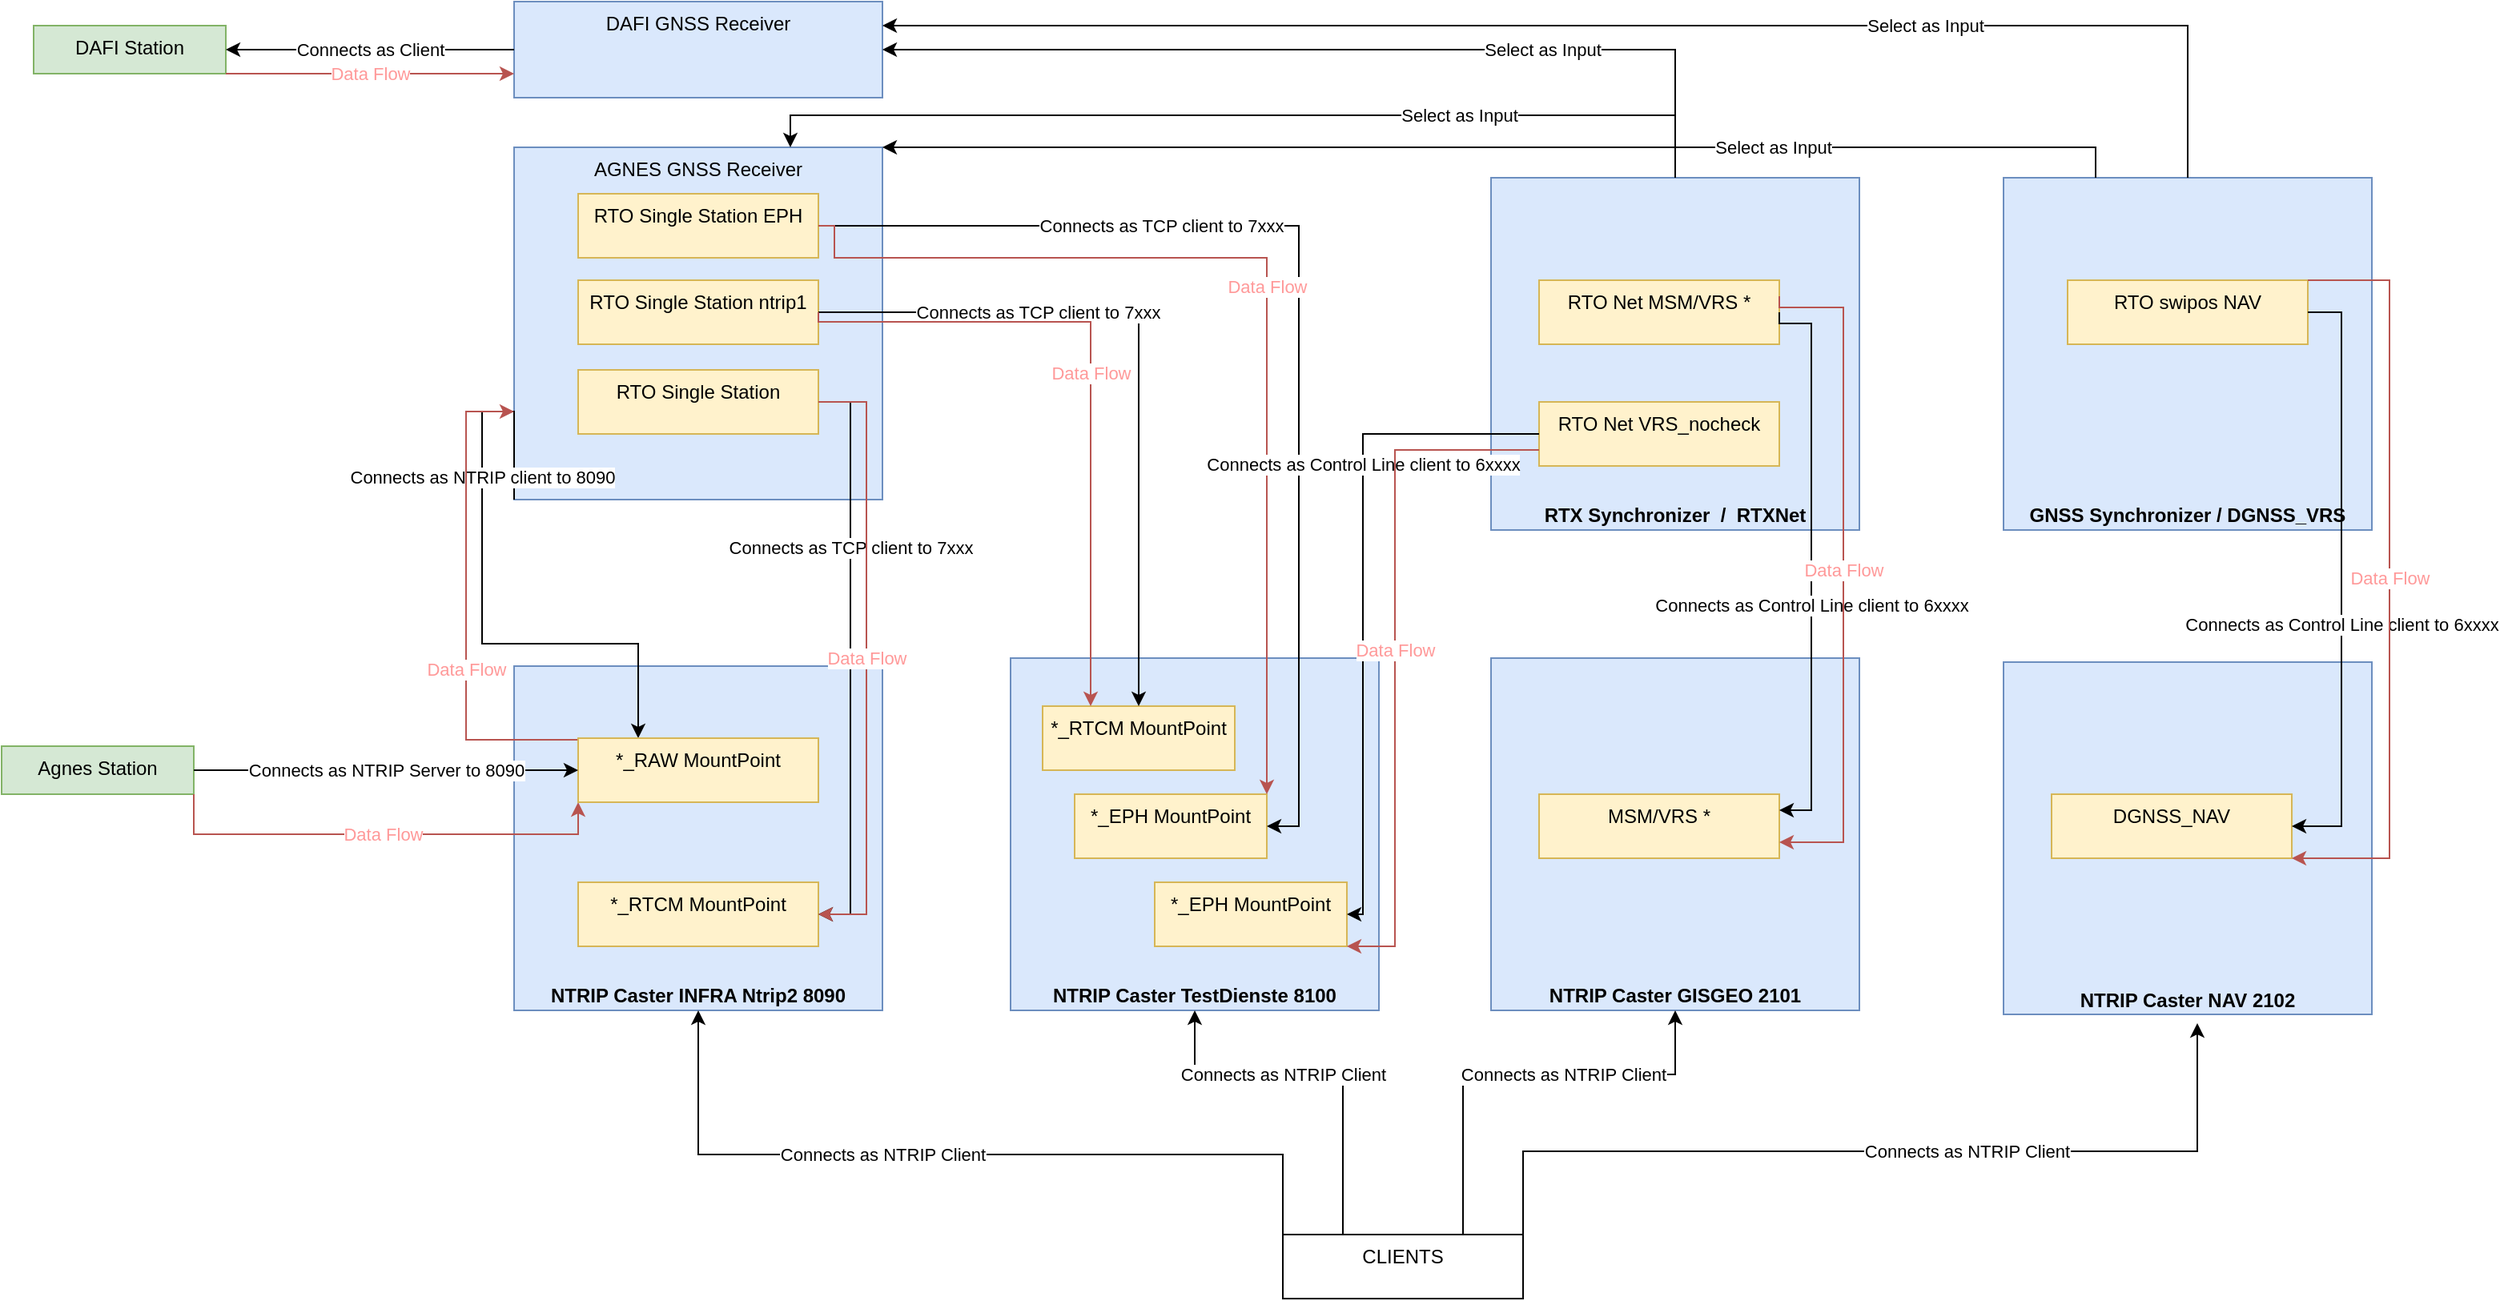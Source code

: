 <mxfile version="20.8.0" type="github">
  <diagram id="PPTDlAW3ANbvYLia21w0" name="TPP Modules">
    <mxGraphModel dx="1632" dy="1078" grid="1" gridSize="10" guides="1" tooltips="1" connect="1" arrows="1" fold="1" page="1" pageScale="1" pageWidth="1654" pageHeight="1169" math="0" shadow="0">
      <root>
        <mxCell id="0" />
        <mxCell id="1" parent="0" />
        <mxCell id="zW8D1u1k7IhEF28J8icT-6" value="Agnes Station" style="whiteSpace=wrap;html=1;verticalAlign=top;fillColor=#d5e8d4;strokeColor=#82b366;strokeWidth=1;" parent="1" vertex="1">
          <mxGeometry x="69" y="607" width="120" height="30" as="geometry" />
        </mxCell>
        <mxCell id="zW8D1u1k7IhEF28J8icT-10" value="&lt;b&gt;NTRIP Caster INFRA Ntrip2 8090&lt;/b&gt;" style="whiteSpace=wrap;html=1;verticalAlign=bottom;fillColor=#dae8fc;strokeColor=#6c8ebf;strokeWidth=1;" parent="1" vertex="1">
          <mxGeometry x="389" y="557" width="230" height="215" as="geometry" />
        </mxCell>
        <mxCell id="zW8D1u1k7IhEF28J8icT-12" value="AGNES GNSS Receiver" style="whiteSpace=wrap;html=1;verticalAlign=top;fillColor=#dae8fc;strokeColor=#6c8ebf;strokeWidth=1;" parent="1" vertex="1">
          <mxGeometry x="389" y="233" width="230" height="220" as="geometry" />
        </mxCell>
        <mxCell id="zW8D1u1k7IhEF28J8icT-13" value="Connects as NTRIP client to 8090" style="edgeStyle=orthogonalEdgeStyle;rounded=0;orthogonalLoop=1;jettySize=auto;html=1;exitX=0;exitY=1;exitDx=0;exitDy=0;entryX=0.25;entryY=0;entryDx=0;entryDy=0;" parent="1" source="zW8D1u1k7IhEF28J8icT-12" target="jUfPjewfCuVN3TtyDh5V-1" edge="1">
          <mxGeometry x="-0.385" relative="1" as="geometry">
            <mxPoint x="229" y="513" as="sourcePoint" />
            <mxPoint x="499" y="593" as="targetPoint" />
            <Array as="points">
              <mxPoint x="389" y="398" />
              <mxPoint x="369" y="398" />
              <mxPoint x="369" y="543" />
              <mxPoint x="467" y="543" />
            </Array>
            <mxPoint as="offset" />
          </mxGeometry>
        </mxCell>
        <mxCell id="zW8D1u1k7IhEF28J8icT-14" value="DAFI GNSS Receiver" style="whiteSpace=wrap;html=1;verticalAlign=top;fillColor=#dae8fc;strokeColor=#6c8ebf;strokeWidth=1;" parent="1" vertex="1">
          <mxGeometry x="389" y="142" width="230" height="60" as="geometry" />
        </mxCell>
        <mxCell id="zW8D1u1k7IhEF28J8icT-15" value="DAFI Station" style="whiteSpace=wrap;html=1;verticalAlign=top;fillColor=#d5e8d4;strokeColor=#82b366;strokeWidth=1;" parent="1" vertex="1">
          <mxGeometry x="89" y="157" width="120" height="30" as="geometry" />
        </mxCell>
        <mxCell id="zW8D1u1k7IhEF28J8icT-16" value="Connects as Client" style="edgeStyle=orthogonalEdgeStyle;rounded=0;orthogonalLoop=1;jettySize=auto;html=1;exitX=0;exitY=0.5;exitDx=0;exitDy=0;entryX=1;entryY=0.5;entryDx=0;entryDy=0;" parent="1" source="zW8D1u1k7IhEF28J8icT-14" target="zW8D1u1k7IhEF28J8icT-15" edge="1">
          <mxGeometry relative="1" as="geometry">
            <mxPoint x="229" y="402" as="sourcePoint" />
            <mxPoint x="399" y="402" as="targetPoint" />
            <mxPoint as="offset" />
          </mxGeometry>
        </mxCell>
        <mxCell id="zW8D1u1k7IhEF28J8icT-18" value="Data Flow" style="edgeStyle=orthogonalEdgeStyle;rounded=0;orthogonalLoop=1;jettySize=auto;html=1;exitX=1;exitY=1;exitDx=0;exitDy=0;fillColor=#f8cecc;strokeColor=#b85450;fontColor=#FF9999;entryX=0;entryY=1;entryDx=0;entryDy=0;" parent="1" source="zW8D1u1k7IhEF28J8icT-6" target="jUfPjewfCuVN3TtyDh5V-1" edge="1">
          <mxGeometry relative="1" as="geometry">
            <mxPoint x="219" y="597" as="sourcePoint" />
            <mxPoint x="369" y="642" as="targetPoint" />
            <Array as="points">
              <mxPoint x="189" y="662" />
              <mxPoint x="429" y="662" />
            </Array>
          </mxGeometry>
        </mxCell>
        <mxCell id="zW8D1u1k7IhEF28J8icT-19" value="Data Flow" style="edgeStyle=orthogonalEdgeStyle;rounded=0;orthogonalLoop=1;jettySize=auto;html=1;exitX=0.5;exitY=0;exitDx=0;exitDy=0;fillColor=#f8cecc;strokeColor=#b85450;fontColor=#FF9999;entryX=0;entryY=0.75;entryDx=0;entryDy=0;" parent="1" source="jUfPjewfCuVN3TtyDh5V-1" target="zW8D1u1k7IhEF28J8icT-12" edge="1">
          <mxGeometry relative="1" as="geometry">
            <mxPoint x="219" y="533" as="sourcePoint" />
            <mxPoint x="439" y="483" as="targetPoint" />
            <Array as="points">
              <mxPoint x="504" y="603" />
              <mxPoint x="359" y="603" />
              <mxPoint x="359" y="398" />
            </Array>
          </mxGeometry>
        </mxCell>
        <mxCell id="zW8D1u1k7IhEF28J8icT-20" value="Data Flow" style="edgeStyle=orthogonalEdgeStyle;rounded=0;orthogonalLoop=1;jettySize=auto;html=1;exitX=1;exitY=1;exitDx=0;exitDy=0;fillColor=#f8cecc;strokeColor=#b85450;entryX=0;entryY=0.75;entryDx=0;entryDy=0;fontColor=#FF9999;" parent="1" source="zW8D1u1k7IhEF28J8icT-15" target="zW8D1u1k7IhEF28J8icT-14" edge="1">
          <mxGeometry relative="1" as="geometry">
            <mxPoint x="259" y="232" as="sourcePoint" />
            <mxPoint x="439" y="232" as="targetPoint" />
            <Array as="points">
              <mxPoint x="319" y="187" />
              <mxPoint x="319" y="187" />
            </Array>
          </mxGeometry>
        </mxCell>
        <mxCell id="jUfPjewfCuVN3TtyDh5V-1" value="*_RAW MountPoint" style="whiteSpace=wrap;html=1;verticalAlign=top;fillColor=#fff2cc;strokeColor=#d6b656;strokeWidth=1;" vertex="1" parent="1">
          <mxGeometry x="429" y="602" width="150" height="40" as="geometry" />
        </mxCell>
        <mxCell id="zW8D1u1k7IhEF28J8icT-11" value="Connects as NTRIP Server to 8090" style="edgeStyle=orthogonalEdgeStyle;rounded=0;orthogonalLoop=1;jettySize=auto;html=1;entryX=0;entryY=0.5;entryDx=0;entryDy=0;" parent="1" source="zW8D1u1k7IhEF28J8icT-6" target="jUfPjewfCuVN3TtyDh5V-1" edge="1">
          <mxGeometry relative="1" as="geometry" />
        </mxCell>
        <mxCell id="jUfPjewfCuVN3TtyDh5V-4" value="*_RTCM MountPoint" style="whiteSpace=wrap;html=1;verticalAlign=top;fillColor=#fff2cc;strokeColor=#d6b656;strokeWidth=1;" vertex="1" parent="1">
          <mxGeometry x="429" y="692" width="150" height="40" as="geometry" />
        </mxCell>
        <mxCell id="jUfPjewfCuVN3TtyDh5V-5" value="RTO Single Station" style="whiteSpace=wrap;html=1;verticalAlign=top;fillColor=#fff2cc;strokeColor=#d6b656;strokeWidth=1;" vertex="1" parent="1">
          <mxGeometry x="429" y="372" width="150" height="40" as="geometry" />
        </mxCell>
        <mxCell id="jUfPjewfCuVN3TtyDh5V-6" value="Connects as TCP client to 7xxx" style="edgeStyle=orthogonalEdgeStyle;rounded=0;orthogonalLoop=1;jettySize=auto;html=1;exitX=1;exitY=0.5;exitDx=0;exitDy=0;entryX=1;entryY=0.5;entryDx=0;entryDy=0;" edge="1" parent="1" source="jUfPjewfCuVN3TtyDh5V-5" target="jUfPjewfCuVN3TtyDh5V-4">
          <mxGeometry x="-0.385" relative="1" as="geometry">
            <mxPoint x="514" y="463" as="sourcePoint" />
            <mxPoint x="514" y="612" as="targetPoint" />
            <mxPoint as="offset" />
          </mxGeometry>
        </mxCell>
        <mxCell id="jUfPjewfCuVN3TtyDh5V-8" value="Data Flow" style="edgeStyle=orthogonalEdgeStyle;rounded=0;orthogonalLoop=1;jettySize=auto;html=1;exitX=1;exitY=0.5;exitDx=0;exitDy=0;fillColor=#f8cecc;strokeColor=#b85450;fontColor=#FF9999;entryX=1;entryY=0.5;entryDx=0;entryDy=0;" edge="1" parent="1" source="jUfPjewfCuVN3TtyDh5V-5" target="jUfPjewfCuVN3TtyDh5V-4">
          <mxGeometry relative="1" as="geometry">
            <mxPoint x="199" y="647" as="sourcePoint" />
            <mxPoint x="869" y="613" as="targetPoint" />
            <Array as="points">
              <mxPoint x="609" y="392" />
              <mxPoint x="609" y="712" />
            </Array>
          </mxGeometry>
        </mxCell>
        <mxCell id="jUfPjewfCuVN3TtyDh5V-10" value="&lt;b&gt;NTRIP Caster TestDienste 8100&lt;/b&gt;" style="whiteSpace=wrap;html=1;verticalAlign=bottom;fillColor=#dae8fc;strokeColor=#6c8ebf;strokeWidth=1;" vertex="1" parent="1">
          <mxGeometry x="699" y="552" width="230" height="220" as="geometry" />
        </mxCell>
        <mxCell id="jUfPjewfCuVN3TtyDh5V-11" value="&lt;b&gt;NTRIP Caster GISGEO 2101&lt;/b&gt;" style="whiteSpace=wrap;html=1;verticalAlign=bottom;fillColor=#dae8fc;strokeColor=#6c8ebf;strokeWidth=1;" vertex="1" parent="1">
          <mxGeometry x="999" y="552" width="230" height="220" as="geometry" />
        </mxCell>
        <mxCell id="jUfPjewfCuVN3TtyDh5V-12" value="&lt;b&gt;NTRIP Caster NAV 2102&lt;/b&gt;" style="whiteSpace=wrap;html=1;verticalAlign=bottom;fillColor=#dae8fc;strokeColor=#6c8ebf;strokeWidth=1;" vertex="1" parent="1">
          <mxGeometry x="1319" y="554.5" width="230" height="220" as="geometry" />
        </mxCell>
        <mxCell id="jUfPjewfCuVN3TtyDh5V-13" value="RTO Single Station ntrip1" style="whiteSpace=wrap;html=1;verticalAlign=top;fillColor=#fff2cc;strokeColor=#d6b656;strokeWidth=1;" vertex="1" parent="1">
          <mxGeometry x="429" y="316" width="150" height="40" as="geometry" />
        </mxCell>
        <mxCell id="jUfPjewfCuVN3TtyDh5V-14" value="*_RTCM MountPoint" style="whiteSpace=wrap;html=1;verticalAlign=top;fillColor=#fff2cc;strokeColor=#d6b656;strokeWidth=1;" vertex="1" parent="1">
          <mxGeometry x="719" y="582" width="120" height="40" as="geometry" />
        </mxCell>
        <mxCell id="jUfPjewfCuVN3TtyDh5V-15" value="Connects as TCP client to 7xxx" style="edgeStyle=orthogonalEdgeStyle;rounded=0;orthogonalLoop=1;jettySize=auto;html=1;exitX=1;exitY=0.5;exitDx=0;exitDy=0;entryX=0.5;entryY=0;entryDx=0;entryDy=0;" edge="1" parent="1" source="jUfPjewfCuVN3TtyDh5V-13" target="jUfPjewfCuVN3TtyDh5V-14">
          <mxGeometry x="-0.385" relative="1" as="geometry">
            <mxPoint x="589" y="402" as="sourcePoint" />
            <mxPoint x="589" y="722" as="targetPoint" />
            <mxPoint as="offset" />
          </mxGeometry>
        </mxCell>
        <mxCell id="jUfPjewfCuVN3TtyDh5V-16" value="Data Flow" style="edgeStyle=orthogonalEdgeStyle;rounded=0;orthogonalLoop=1;jettySize=auto;html=1;exitX=1;exitY=0.5;exitDx=0;exitDy=0;fillColor=#f8cecc;strokeColor=#b85450;fontColor=#FF9999;entryX=0.25;entryY=0;entryDx=0;entryDy=0;" edge="1" parent="1" source="jUfPjewfCuVN3TtyDh5V-13" target="jUfPjewfCuVN3TtyDh5V-14">
          <mxGeometry relative="1" as="geometry">
            <mxPoint x="589" y="402" as="sourcePoint" />
            <mxPoint x="589" y="722" as="targetPoint" />
            <Array as="points">
              <mxPoint x="579" y="342" />
              <mxPoint x="749" y="342" />
            </Array>
          </mxGeometry>
        </mxCell>
        <mxCell id="jUfPjewfCuVN3TtyDh5V-17" value="RTO Single Station EPH" style="whiteSpace=wrap;html=1;verticalAlign=top;fillColor=#fff2cc;strokeColor=#d6b656;strokeWidth=1;" vertex="1" parent="1">
          <mxGeometry x="429" y="262" width="150" height="40" as="geometry" />
        </mxCell>
        <mxCell id="jUfPjewfCuVN3TtyDh5V-18" value="*_EPH MountPoint" style="whiteSpace=wrap;html=1;verticalAlign=top;fillColor=#fff2cc;strokeColor=#d6b656;strokeWidth=1;" vertex="1" parent="1">
          <mxGeometry x="739" y="637" width="120" height="40" as="geometry" />
        </mxCell>
        <mxCell id="jUfPjewfCuVN3TtyDh5V-19" value="Connects as TCP client to 7xxx" style="edgeStyle=orthogonalEdgeStyle;rounded=0;orthogonalLoop=1;jettySize=auto;html=1;exitX=1;exitY=0.5;exitDx=0;exitDy=0;entryX=1;entryY=0.5;entryDx=0;entryDy=0;" edge="1" parent="1" source="jUfPjewfCuVN3TtyDh5V-17" target="jUfPjewfCuVN3TtyDh5V-18">
          <mxGeometry x="-0.385" relative="1" as="geometry">
            <mxPoint x="589" y="346" as="sourcePoint" />
            <mxPoint x="789" y="592" as="targetPoint" />
            <mxPoint as="offset" />
          </mxGeometry>
        </mxCell>
        <mxCell id="jUfPjewfCuVN3TtyDh5V-20" value="Data Flow" style="edgeStyle=orthogonalEdgeStyle;rounded=0;orthogonalLoop=1;jettySize=auto;html=1;exitX=1;exitY=0.5;exitDx=0;exitDy=0;fillColor=#f8cecc;strokeColor=#b85450;fontColor=#FF9999;entryX=1;entryY=0;entryDx=0;entryDy=0;" edge="1" parent="1" source="jUfPjewfCuVN3TtyDh5V-17" target="jUfPjewfCuVN3TtyDh5V-18">
          <mxGeometry relative="1" as="geometry">
            <mxPoint x="589" y="346" as="sourcePoint" />
            <mxPoint x="849" y="632" as="targetPoint" />
            <Array as="points">
              <mxPoint x="589" y="282" />
              <mxPoint x="589" y="302" />
              <mxPoint x="859" y="302" />
            </Array>
          </mxGeometry>
        </mxCell>
        <mxCell id="jUfPjewfCuVN3TtyDh5V-21" value="&lt;b&gt;RTX Synchronizer&amp;nbsp; /&amp;nbsp; RTXNet&lt;/b&gt;" style="whiteSpace=wrap;html=1;verticalAlign=bottom;fillColor=#dae8fc;strokeColor=#6c8ebf;strokeWidth=1;" vertex="1" parent="1">
          <mxGeometry x="999" y="252" width="230" height="220" as="geometry" />
        </mxCell>
        <mxCell id="jUfPjewfCuVN3TtyDh5V-22" value="RTO Net MSM/VRS *" style="whiteSpace=wrap;html=1;verticalAlign=top;fillColor=#fff2cc;strokeColor=#d6b656;strokeWidth=1;" vertex="1" parent="1">
          <mxGeometry x="1029" y="316" width="150" height="40" as="geometry" />
        </mxCell>
        <mxCell id="jUfPjewfCuVN3TtyDh5V-24" value="RTO Net VRS_nocheck" style="whiteSpace=wrap;html=1;verticalAlign=top;fillColor=#fff2cc;strokeColor=#d6b656;strokeWidth=1;" vertex="1" parent="1">
          <mxGeometry x="1029" y="392" width="150" height="40" as="geometry" />
        </mxCell>
        <mxCell id="jUfPjewfCuVN3TtyDh5V-25" value="Select as Input" style="edgeStyle=orthogonalEdgeStyle;rounded=0;orthogonalLoop=1;jettySize=auto;html=1;exitX=0.5;exitY=0;exitDx=0;exitDy=0;entryX=0.75;entryY=0;entryDx=0;entryDy=0;" edge="1" parent="1" source="jUfPjewfCuVN3TtyDh5V-21" target="zW8D1u1k7IhEF28J8icT-12">
          <mxGeometry x="-0.431" relative="1" as="geometry">
            <mxPoint x="619" y="219.5" as="sourcePoint" />
            <mxPoint x="916" y="582" as="targetPoint" />
            <mxPoint as="offset" />
          </mxGeometry>
        </mxCell>
        <mxCell id="jUfPjewfCuVN3TtyDh5V-26" value="*_EPH MountPoint" style="whiteSpace=wrap;html=1;verticalAlign=top;fillColor=#fff2cc;strokeColor=#d6b656;strokeWidth=1;" vertex="1" parent="1">
          <mxGeometry x="789" y="692" width="120" height="40" as="geometry" />
        </mxCell>
        <mxCell id="jUfPjewfCuVN3TtyDh5V-27" value="Connects as Control Line client to 6xxxx" style="edgeStyle=orthogonalEdgeStyle;rounded=0;orthogonalLoop=1;jettySize=auto;html=1;entryX=1;entryY=0.5;entryDx=0;entryDy=0;" edge="1" parent="1" source="jUfPjewfCuVN3TtyDh5V-24" target="jUfPjewfCuVN3TtyDh5V-26">
          <mxGeometry x="-0.385" relative="1" as="geometry">
            <mxPoint x="589" y="292" as="sourcePoint" />
            <mxPoint x="869" y="667" as="targetPoint" />
            <mxPoint as="offset" />
            <Array as="points">
              <mxPoint x="919" y="412" />
              <mxPoint x="919" y="712" />
            </Array>
          </mxGeometry>
        </mxCell>
        <mxCell id="jUfPjewfCuVN3TtyDh5V-29" value="Data Flow" style="edgeStyle=orthogonalEdgeStyle;rounded=0;orthogonalLoop=1;jettySize=auto;html=1;exitX=0;exitY=0.75;exitDx=0;exitDy=0;fillColor=#f8cecc;strokeColor=#b85450;fontColor=#FF9999;entryX=1;entryY=1;entryDx=0;entryDy=0;" edge="1" parent="1" source="jUfPjewfCuVN3TtyDh5V-24" target="jUfPjewfCuVN3TtyDh5V-26">
          <mxGeometry relative="1" as="geometry">
            <mxPoint x="589" y="346.0" as="sourcePoint" />
            <mxPoint x="759" y="592" as="targetPoint" />
            <Array as="points">
              <mxPoint x="939" y="422" />
              <mxPoint x="939" y="732" />
            </Array>
          </mxGeometry>
        </mxCell>
        <mxCell id="jUfPjewfCuVN3TtyDh5V-30" value="MSM/VRS *" style="whiteSpace=wrap;html=1;verticalAlign=top;fillColor=#fff2cc;strokeColor=#d6b656;strokeWidth=1;" vertex="1" parent="1">
          <mxGeometry x="1029" y="637" width="150" height="40" as="geometry" />
        </mxCell>
        <mxCell id="jUfPjewfCuVN3TtyDh5V-31" value="Connects as Control Line client to 6xxxx" style="edgeStyle=orthogonalEdgeStyle;rounded=0;orthogonalLoop=1;jettySize=auto;html=1;entryX=1;entryY=0.25;entryDx=0;entryDy=0;exitX=1;exitY=0.5;exitDx=0;exitDy=0;" edge="1" parent="1" source="jUfPjewfCuVN3TtyDh5V-22" target="jUfPjewfCuVN3TtyDh5V-30">
          <mxGeometry x="0.157" relative="1" as="geometry">
            <mxPoint x="1039" y="422" as="sourcePoint" />
            <mxPoint x="919" y="722" as="targetPoint" />
            <mxPoint as="offset" />
            <Array as="points">
              <mxPoint x="1199" y="343" />
              <mxPoint x="1199" y="647" />
            </Array>
          </mxGeometry>
        </mxCell>
        <mxCell id="jUfPjewfCuVN3TtyDh5V-32" value="Data Flow" style="edgeStyle=orthogonalEdgeStyle;rounded=0;orthogonalLoop=1;jettySize=auto;html=1;exitX=1;exitY=0.25;exitDx=0;exitDy=0;fillColor=#f8cecc;strokeColor=#b85450;fontColor=#FF9999;entryX=1;entryY=0.75;entryDx=0;entryDy=0;" edge="1" parent="1" source="jUfPjewfCuVN3TtyDh5V-22" target="jUfPjewfCuVN3TtyDh5V-30">
          <mxGeometry relative="1" as="geometry">
            <mxPoint x="1039" y="432" as="sourcePoint" />
            <mxPoint x="919" y="742" as="targetPoint" />
            <Array as="points">
              <mxPoint x="1219" y="333" />
              <mxPoint x="1219" y="667" />
            </Array>
          </mxGeometry>
        </mxCell>
        <mxCell id="jUfPjewfCuVN3TtyDh5V-33" value="Select as Input" style="edgeStyle=orthogonalEdgeStyle;rounded=0;orthogonalLoop=1;jettySize=auto;html=1;exitX=0.5;exitY=0;exitDx=0;exitDy=0;entryX=1;entryY=0.5;entryDx=0;entryDy=0;" edge="1" parent="1" source="jUfPjewfCuVN3TtyDh5V-21" target="zW8D1u1k7IhEF28J8icT-14">
          <mxGeometry x="-0.431" relative="1" as="geometry">
            <mxPoint x="1124" y="262" as="sourcePoint" />
            <mxPoint x="571.5" y="243" as="targetPoint" />
            <mxPoint as="offset" />
          </mxGeometry>
        </mxCell>
        <mxCell id="jUfPjewfCuVN3TtyDh5V-34" value="&lt;b&gt;GNSS Synchronizer / DGNSS_VRS&lt;/b&gt;" style="whiteSpace=wrap;html=1;verticalAlign=bottom;fillColor=#dae8fc;strokeColor=#6c8ebf;strokeWidth=1;" vertex="1" parent="1">
          <mxGeometry x="1319" y="252" width="230" height="220" as="geometry" />
        </mxCell>
        <mxCell id="jUfPjewfCuVN3TtyDh5V-35" value="RTO swipos NAV" style="whiteSpace=wrap;html=1;verticalAlign=top;fillColor=#fff2cc;strokeColor=#d6b656;strokeWidth=1;" vertex="1" parent="1">
          <mxGeometry x="1359" y="316" width="150" height="40" as="geometry" />
        </mxCell>
        <mxCell id="jUfPjewfCuVN3TtyDh5V-36" value="DGNSS_NAV" style="whiteSpace=wrap;html=1;verticalAlign=top;fillColor=#fff2cc;strokeColor=#d6b656;strokeWidth=1;" vertex="1" parent="1">
          <mxGeometry x="1349" y="637" width="150" height="40" as="geometry" />
        </mxCell>
        <mxCell id="jUfPjewfCuVN3TtyDh5V-37" value="Select as Input" style="edgeStyle=orthogonalEdgeStyle;rounded=0;orthogonalLoop=1;jettySize=auto;html=1;exitX=0.25;exitY=0;exitDx=0;exitDy=0;entryX=1;entryY=0;entryDx=0;entryDy=0;" edge="1" parent="1" source="jUfPjewfCuVN3TtyDh5V-34" target="zW8D1u1k7IhEF28J8icT-12">
          <mxGeometry x="-0.431" relative="1" as="geometry">
            <mxPoint x="1124" y="262" as="sourcePoint" />
            <mxPoint x="571.5" y="243" as="targetPoint" />
            <mxPoint as="offset" />
            <Array as="points">
              <mxPoint x="1377" y="233" />
            </Array>
          </mxGeometry>
        </mxCell>
        <mxCell id="jUfPjewfCuVN3TtyDh5V-38" value="Select as Input" style="edgeStyle=orthogonalEdgeStyle;rounded=0;orthogonalLoop=1;jettySize=auto;html=1;exitX=0.5;exitY=0;exitDx=0;exitDy=0;entryX=1;entryY=0.25;entryDx=0;entryDy=0;" edge="1" parent="1" source="jUfPjewfCuVN3TtyDh5V-34" target="zW8D1u1k7IhEF28J8icT-14">
          <mxGeometry x="-0.431" relative="1" as="geometry">
            <mxPoint x="1124" y="262" as="sourcePoint" />
            <mxPoint x="629" y="182" as="targetPoint" />
            <mxPoint as="offset" />
            <Array as="points">
              <mxPoint x="1434" y="157" />
            </Array>
          </mxGeometry>
        </mxCell>
        <mxCell id="jUfPjewfCuVN3TtyDh5V-39" value="CLIENTS" style="whiteSpace=wrap;html=1;verticalAlign=top;strokeWidth=1;" vertex="1" parent="1">
          <mxGeometry x="869" y="912" width="150" height="40" as="geometry" />
        </mxCell>
        <mxCell id="jUfPjewfCuVN3TtyDh5V-41" value="Connects as NTRIP Client" style="edgeStyle=orthogonalEdgeStyle;rounded=0;orthogonalLoop=1;jettySize=auto;html=1;entryX=0.5;entryY=1;entryDx=0;entryDy=0;" edge="1" parent="1" target="zW8D1u1k7IhEF28J8icT-10">
          <mxGeometry x="0.188" relative="1" as="geometry">
            <mxPoint x="869" y="912" as="sourcePoint" />
            <mxPoint x="514" y="782" as="targetPoint" />
            <Array as="points">
              <mxPoint x="869" y="862" />
              <mxPoint x="504" y="862" />
            </Array>
            <mxPoint as="offset" />
          </mxGeometry>
        </mxCell>
        <mxCell id="jUfPjewfCuVN3TtyDh5V-42" value="Connects as NTRIP Client" style="edgeStyle=orthogonalEdgeStyle;rounded=0;orthogonalLoop=1;jettySize=auto;html=1;exitX=0.25;exitY=0;exitDx=0;exitDy=0;entryX=0.5;entryY=1;entryDx=0;entryDy=0;" edge="1" parent="1" source="jUfPjewfCuVN3TtyDh5V-39" target="jUfPjewfCuVN3TtyDh5V-10">
          <mxGeometry x="0.188" relative="1" as="geometry">
            <mxPoint x="879" y="922" as="sourcePoint" />
            <mxPoint x="749" y="812" as="targetPoint" />
            <Array as="points">
              <mxPoint x="907" y="812" />
              <mxPoint x="814" y="812" />
            </Array>
            <mxPoint as="offset" />
          </mxGeometry>
        </mxCell>
        <mxCell id="jUfPjewfCuVN3TtyDh5V-43" value="Connects as NTRIP Client" style="edgeStyle=orthogonalEdgeStyle;rounded=0;orthogonalLoop=1;jettySize=auto;html=1;exitX=0.75;exitY=0;exitDx=0;exitDy=0;entryX=0.5;entryY=1;entryDx=0;entryDy=0;" edge="1" parent="1" source="jUfPjewfCuVN3TtyDh5V-39" target="jUfPjewfCuVN3TtyDh5V-11">
          <mxGeometry x="0.188" relative="1" as="geometry">
            <mxPoint x="916.5" y="922" as="sourcePoint" />
            <mxPoint x="824" y="782" as="targetPoint" />
            <Array as="points">
              <mxPoint x="981" y="812" />
              <mxPoint x="1114" y="812" />
            </Array>
            <mxPoint as="offset" />
          </mxGeometry>
        </mxCell>
        <mxCell id="jUfPjewfCuVN3TtyDh5V-44" value="Connects as NTRIP Client" style="edgeStyle=orthogonalEdgeStyle;rounded=0;orthogonalLoop=1;jettySize=auto;html=1;exitX=1;exitY=0;exitDx=0;exitDy=0;" edge="1" parent="1" source="jUfPjewfCuVN3TtyDh5V-39">
          <mxGeometry x="0.188" relative="1" as="geometry">
            <mxPoint x="991.5" y="922" as="sourcePoint" />
            <mxPoint x="1440" y="780" as="targetPoint" />
            <Array as="points">
              <mxPoint x="1019" y="860" />
              <mxPoint x="1440" y="860" />
            </Array>
            <mxPoint as="offset" />
          </mxGeometry>
        </mxCell>
        <mxCell id="jUfPjewfCuVN3TtyDh5V-45" value="Connects as Control Line client to 6xxxx" style="edgeStyle=orthogonalEdgeStyle;rounded=0;orthogonalLoop=1;jettySize=auto;html=1;entryX=1;entryY=0.5;entryDx=0;entryDy=0;exitX=1;exitY=0.5;exitDx=0;exitDy=0;" edge="1" parent="1" source="jUfPjewfCuVN3TtyDh5V-35" target="jUfPjewfCuVN3TtyDh5V-36">
          <mxGeometry x="0.157" relative="1" as="geometry">
            <mxPoint x="1189" y="346.0" as="sourcePoint" />
            <mxPoint x="1189" y="657" as="targetPoint" />
            <mxPoint as="offset" />
            <Array as="points">
              <mxPoint x="1530" y="336" />
              <mxPoint x="1530" y="657" />
            </Array>
          </mxGeometry>
        </mxCell>
        <mxCell id="jUfPjewfCuVN3TtyDh5V-46" value="Data Flow" style="edgeStyle=orthogonalEdgeStyle;rounded=0;orthogonalLoop=1;jettySize=auto;html=1;exitX=1;exitY=0;exitDx=0;exitDy=0;fillColor=#f8cecc;strokeColor=#b85450;fontColor=#FF9999;entryX=1;entryY=1;entryDx=0;entryDy=0;" edge="1" parent="1" source="jUfPjewfCuVN3TtyDh5V-35" target="jUfPjewfCuVN3TtyDh5V-36">
          <mxGeometry relative="1" as="geometry">
            <mxPoint x="1189" y="336.0" as="sourcePoint" />
            <mxPoint x="1189" y="677" as="targetPoint" />
            <Array as="points">
              <mxPoint x="1560" y="316" />
              <mxPoint x="1560" y="677" />
            </Array>
          </mxGeometry>
        </mxCell>
      </root>
    </mxGraphModel>
  </diagram>
</mxfile>
